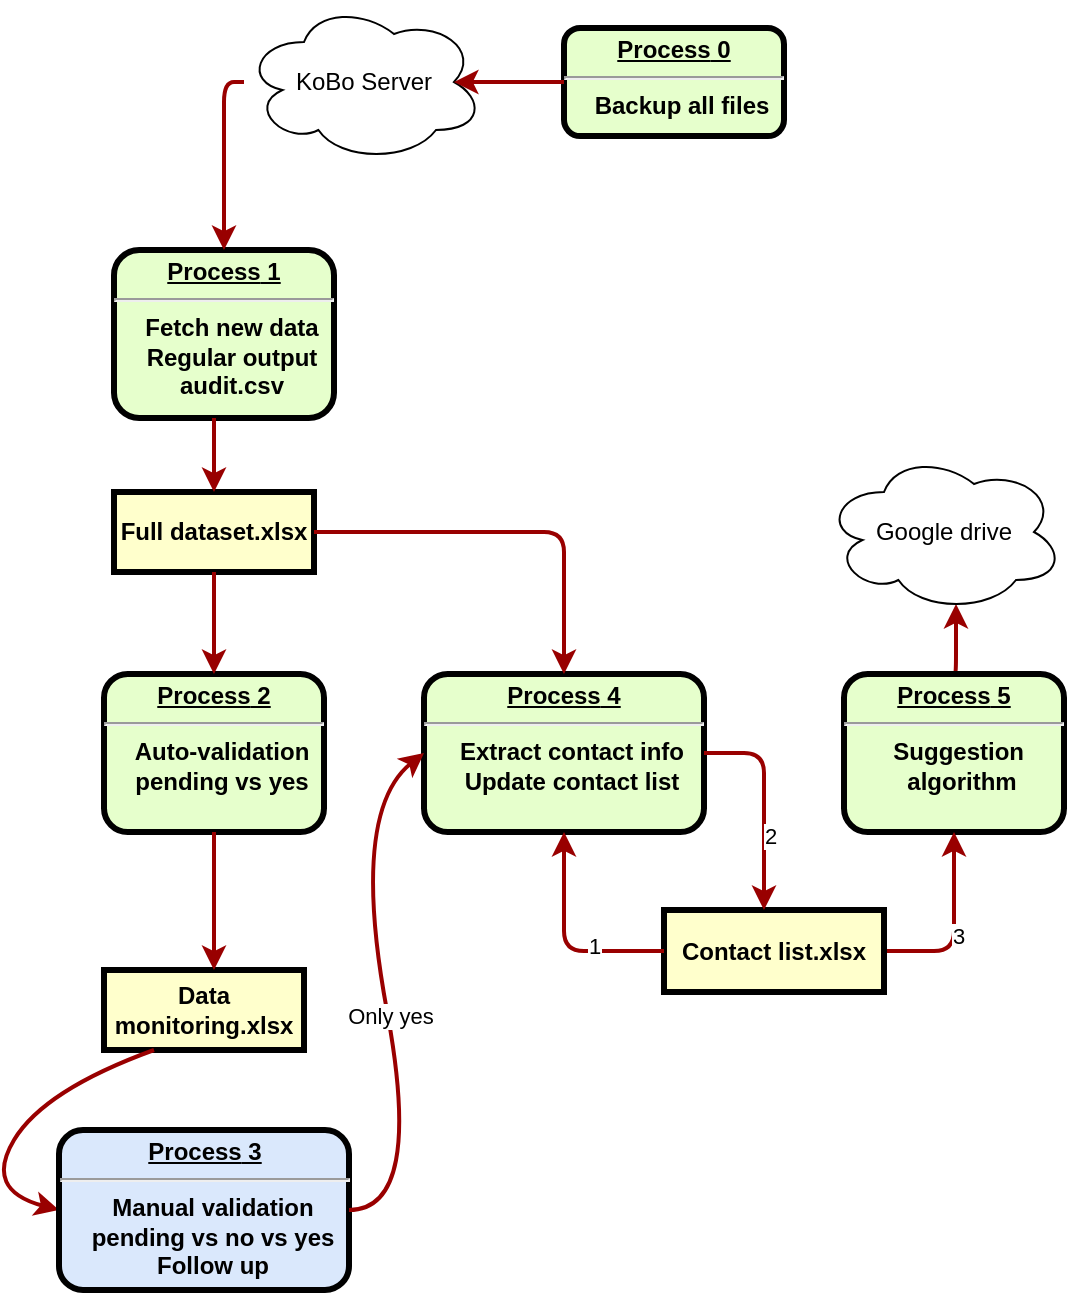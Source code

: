 <mxfile version="13.0.9" type="github"><diagram name="Page-1" id="c7558073-3199-34d8-9f00-42111426c3f3"><mxGraphModel dx="1422" dy="762" grid="1" gridSize="10" guides="1" tooltips="1" connect="1" arrows="1" fold="1" page="1" pageScale="1" pageWidth="2339" pageHeight="3300" background="#ffffff" math="0" shadow="0"><root><mxCell id="0"/><mxCell id="1" parent="0"/><mxCell id="Cm-i-Y8pmmeKXsAUA60I-96" value="KoBo Server" style="ellipse;shape=cloud;whiteSpace=wrap;html=1;" vertex="1" parent="1"><mxGeometry x="1300" y="116" width="120" height="80" as="geometry"/></mxCell><mxCell id="Cm-i-Y8pmmeKXsAUA60I-97" value="&lt;p style=&quot;margin: 0px ; margin-top: 4px ; text-align: center ; text-decoration: underline&quot;&gt;&lt;strong&gt;&lt;strong&gt;Process&lt;/strong&gt; 1&lt;br&gt;&lt;/strong&gt;&lt;/p&gt;&lt;hr&gt;&lt;p style=&quot;margin: 0px ; margin-left: 8px&quot;&gt;Fetch new data&lt;/p&gt;&lt;p style=&quot;margin: 0px 0px 0px 8px&quot;&gt;Regular output&lt;/p&gt;&lt;p style=&quot;margin: 0px ; margin-left: 8px&quot;&gt;audit.csv&lt;/p&gt;" style="verticalAlign=middle;align=center;overflow=fill;fontSize=12;fontFamily=Helvetica;html=1;rounded=1;fontStyle=1;strokeWidth=3;fillColor=#E6FFCC" vertex="1" parent="1"><mxGeometry x="1235" y="240" width="110" height="84" as="geometry"/></mxCell><mxCell id="Cm-i-Y8pmmeKXsAUA60I-98" value="&lt;p style=&quot;margin: 0px ; margin-top: 4px ; text-align: center ; text-decoration: underline&quot;&gt;&lt;strong&gt;&lt;strong&gt;Process&lt;/strong&gt;&amp;nbsp;2&lt;br&gt;&lt;/strong&gt;&lt;/p&gt;&lt;hr&gt;&lt;p style=&quot;margin: 0px ; margin-left: 8px&quot;&gt;Auto-validation&lt;/p&gt;&lt;p style=&quot;margin: 0px ; margin-left: 8px&quot;&gt;pending vs yes&lt;/p&gt;" style="verticalAlign=middle;align=center;overflow=fill;fontSize=12;fontFamily=Helvetica;html=1;rounded=1;fontStyle=1;strokeWidth=3;fillColor=#E6FFCC" vertex="1" parent="1"><mxGeometry x="1230" y="452" width="110" height="79" as="geometry"/></mxCell><mxCell id="Cm-i-Y8pmmeKXsAUA60I-99" value="Data monitoring.xlsx" style="whiteSpace=wrap;align=center;verticalAlign=middle;fontStyle=1;strokeWidth=3;fillColor=#FFFFCC" vertex="1" parent="1"><mxGeometry x="1230" y="600" width="100" height="40" as="geometry"/></mxCell><mxCell id="Cm-i-Y8pmmeKXsAUA60I-100" value="" style="edgeStyle=elbowEdgeStyle;elbow=horizontal;strokeColor=#990000;strokeWidth=2;entryX=0.5;entryY=0;entryDx=0;entryDy=0;" edge="1" parent="1" source="Cm-i-Y8pmmeKXsAUA60I-96" target="Cm-i-Y8pmmeKXsAUA60I-97"><mxGeometry width="100" height="100" relative="1" as="geometry"><mxPoint x="1279.5" y="280" as="sourcePoint"/><mxPoint x="1279.5" y="340" as="targetPoint"/><Array as="points"><mxPoint x="1290" y="200"/></Array></mxGeometry></mxCell><mxCell id="Cm-i-Y8pmmeKXsAUA60I-103" value="" style="edgeStyle=elbowEdgeStyle;elbow=vertical;strokeColor=#990000;strokeWidth=2;exitX=0.5;exitY=1;exitDx=0;exitDy=0;" edge="1" parent="1" source="Cm-i-Y8pmmeKXsAUA60I-98" target="Cm-i-Y8pmmeKXsAUA60I-99"><mxGeometry width="100" height="100" relative="1" as="geometry"><mxPoint x="1280" y="580" as="sourcePoint"/><mxPoint x="1335" y="630.71" as="targetPoint"/><Array as="points"><mxPoint x="1304" y="630.71"/></Array></mxGeometry></mxCell><mxCell id="Cm-i-Y8pmmeKXsAUA60I-104" value="" style="endArrow=classic;html=1;exitX=0.25;exitY=1;exitDx=0;exitDy=0;entryX=0;entryY=0.5;entryDx=0;entryDy=0;curved=1;strokeWidth=2;strokeColor=#990000;" edge="1" parent="1" source="Cm-i-Y8pmmeKXsAUA60I-99" target="Cm-i-Y8pmmeKXsAUA60I-105"><mxGeometry width="50" height="50" relative="1" as="geometry"><mxPoint x="1260" y="660" as="sourcePoint"/><mxPoint x="1350" y="770" as="targetPoint"/><Array as="points"><mxPoint x="1200" y="660"/><mxPoint x="1170" y="710"/></Array></mxGeometry></mxCell><mxCell id="Cm-i-Y8pmmeKXsAUA60I-105" value="&lt;p style=&quot;margin: 0px ; margin-top: 4px ; text-align: center ; text-decoration: underline&quot;&gt;&lt;strong&gt;&lt;strong&gt;Process&lt;/strong&gt; 3&lt;br&gt;&lt;/strong&gt;&lt;/p&gt;&lt;hr&gt;&lt;p style=&quot;margin: 0px ; margin-left: 8px&quot;&gt;Manual validation&lt;/p&gt;&lt;p style=&quot;margin: 0px ; margin-left: 8px&quot;&gt;pending vs no vs yes&lt;br&gt;&lt;/p&gt;&lt;p style=&quot;margin: 0px ; margin-left: 8px&quot;&gt;Follow up&lt;/p&gt;" style="verticalAlign=middle;align=center;overflow=fill;fontSize=12;fontFamily=Helvetica;html=1;rounded=1;fontStyle=1;strokeWidth=3;fillColor=#dae8fc;strokeColor=#000000;" vertex="1" parent="1"><mxGeometry x="1207.5" y="680" width="145" height="80" as="geometry"/></mxCell><mxCell id="Cm-i-Y8pmmeKXsAUA60I-106" value="Full dataset.xlsx" style="whiteSpace=wrap;align=center;verticalAlign=middle;fontStyle=1;strokeWidth=3;fillColor=#FFFFCC" vertex="1" parent="1"><mxGeometry x="1235" y="361" width="100" height="40" as="geometry"/></mxCell><mxCell id="Cm-i-Y8pmmeKXsAUA60I-108" value="" style="edgeStyle=elbowEdgeStyle;elbow=horizontal;strokeColor=#990000;strokeWidth=2;entryX=0.5;entryY=0;entryDx=0;entryDy=0;" edge="1" parent="1" source="Cm-i-Y8pmmeKXsAUA60I-97" target="Cm-i-Y8pmmeKXsAUA60I-106"><mxGeometry width="100" height="100" relative="1" as="geometry"><mxPoint x="1360" y="395.997" as="sourcePoint"/><mxPoint x="1360" y="456.11" as="targetPoint"/><Array as="points"/></mxGeometry></mxCell><mxCell id="Cm-i-Y8pmmeKXsAUA60I-109" value="&lt;p style=&quot;margin: 0px ; margin-top: 4px ; text-align: center ; text-decoration: underline&quot;&gt;&lt;strong&gt;&lt;strong&gt;Process&lt;/strong&gt;&amp;nbsp;4&lt;br&gt;&lt;/strong&gt;&lt;/p&gt;&lt;hr&gt;&lt;p style=&quot;margin: 0px ; margin-left: 8px&quot;&gt;Extract contact info&lt;/p&gt;&lt;p style=&quot;margin: 0px ; margin-left: 8px&quot;&gt;Update contact list&lt;/p&gt;" style="verticalAlign=middle;align=center;overflow=fill;fontSize=12;fontFamily=Helvetica;html=1;rounded=1;fontStyle=1;strokeWidth=3;fillColor=#E6FFCC" vertex="1" parent="1"><mxGeometry x="1390" y="452" width="140" height="79" as="geometry"/></mxCell><mxCell id="Cm-i-Y8pmmeKXsAUA60I-111" value="" style="edgeStyle=elbowEdgeStyle;elbow=horizontal;strokeColor=#990000;strokeWidth=2;exitX=1;exitY=0.5;exitDx=0;exitDy=0;" edge="1" parent="1" source="Cm-i-Y8pmmeKXsAUA60I-106" target="Cm-i-Y8pmmeKXsAUA60I-109"><mxGeometry width="100" height="100" relative="1" as="geometry"><mxPoint x="1435" y="441" as="sourcePoint"/><mxPoint x="1490" y="441" as="targetPoint"/><Array as="points"><mxPoint x="1460" y="430"/></Array></mxGeometry></mxCell><mxCell id="Cm-i-Y8pmmeKXsAUA60I-112" value="" style="endArrow=classic;html=1;exitX=1;exitY=0.5;exitDx=0;exitDy=0;entryX=0;entryY=0.5;entryDx=0;entryDy=0;curved=1;strokeWidth=2;strokeColor=#990000;" edge="1" parent="1" source="Cm-i-Y8pmmeKXsAUA60I-105" target="Cm-i-Y8pmmeKXsAUA60I-109"><mxGeometry width="50" height="50" relative="1" as="geometry"><mxPoint x="1265" y="650.0" as="sourcePoint"/><mxPoint x="1217.5" y="730" as="targetPoint"/><Array as="points"><mxPoint x="1390" y="720"/><mxPoint x="1353" y="521"/></Array></mxGeometry></mxCell><mxCell id="Cm-i-Y8pmmeKXsAUA60I-114" value="Only yes" style="edgeLabel;html=1;align=center;verticalAlign=middle;resizable=0;points=[];" vertex="1" connectable="0" parent="Cm-i-Y8pmmeKXsAUA60I-112"><mxGeometry x="-0.053" y="-1" relative="1" as="geometry"><mxPoint as="offset"/></mxGeometry></mxCell><mxCell id="Cm-i-Y8pmmeKXsAUA60I-129" style="edgeStyle=orthogonalEdgeStyle;rounded=1;orthogonalLoop=1;jettySize=auto;html=1;exitX=0.5;exitY=0;exitDx=0;exitDy=0;entryX=0.55;entryY=0.95;entryDx=0;entryDy=0;entryPerimeter=0;strokeColor=#990000;strokeWidth=2;" edge="1" parent="1" source="Cm-i-Y8pmmeKXsAUA60I-115" target="Cm-i-Y8pmmeKXsAUA60I-128"><mxGeometry relative="1" as="geometry"/></mxCell><mxCell id="Cm-i-Y8pmmeKXsAUA60I-115" value="&lt;p style=&quot;margin: 0px ; margin-top: 4px ; text-align: center ; text-decoration: underline&quot;&gt;&lt;strong&gt;&lt;strong&gt;Process&lt;/strong&gt;&amp;nbsp;5&lt;br&gt;&lt;/strong&gt;&lt;/p&gt;&lt;hr&gt;&lt;p style=&quot;margin: 0px ; margin-left: 8px&quot;&gt;Suggestion&amp;nbsp;&lt;/p&gt;&lt;p style=&quot;margin: 0px ; margin-left: 8px&quot;&gt;algorithm&lt;/p&gt;&lt;p style=&quot;margin: 0px ; margin-left: 8px&quot;&gt;&lt;br&gt;&lt;/p&gt;" style="verticalAlign=middle;align=center;overflow=fill;fontSize=12;fontFamily=Helvetica;html=1;rounded=1;fontStyle=1;strokeWidth=3;fillColor=#E6FFCC" vertex="1" parent="1"><mxGeometry x="1600" y="452" width="110" height="79" as="geometry"/></mxCell><mxCell id="Cm-i-Y8pmmeKXsAUA60I-126" style="edgeStyle=orthogonalEdgeStyle;orthogonalLoop=1;jettySize=auto;html=1;exitX=1;exitY=0.5;exitDx=0;exitDy=0;entryX=0.5;entryY=1;entryDx=0;entryDy=0;strokeColor=#990000;strokeWidth=2;rounded=1;" edge="1" parent="1" source="Cm-i-Y8pmmeKXsAUA60I-117" target="Cm-i-Y8pmmeKXsAUA60I-115"><mxGeometry relative="1" as="geometry"/></mxCell><mxCell id="Cm-i-Y8pmmeKXsAUA60I-127" value="3" style="edgeLabel;html=1;align=center;verticalAlign=middle;resizable=0;points=[];" vertex="1" connectable="0" parent="Cm-i-Y8pmmeKXsAUA60I-126"><mxGeometry x="-0.259" y="9" relative="1" as="geometry"><mxPoint x="11" y="-8" as="offset"/></mxGeometry></mxCell><mxCell id="Cm-i-Y8pmmeKXsAUA60I-117" value="Contact list.xlsx" style="whiteSpace=wrap;align=center;verticalAlign=middle;fontStyle=1;strokeWidth=3;fillColor=#FFFFCC" vertex="1" parent="1"><mxGeometry x="1510" y="570" width="110" height="41" as="geometry"/></mxCell><mxCell id="Cm-i-Y8pmmeKXsAUA60I-118" value="" style="edgeStyle=elbowEdgeStyle;elbow=horizontal;strokeColor=#990000;strokeWidth=2;exitX=0;exitY=0.5;exitDx=0;exitDy=0;entryX=0.5;entryY=1;entryDx=0;entryDy=0;" edge="1" parent="1" source="Cm-i-Y8pmmeKXsAUA60I-117" target="Cm-i-Y8pmmeKXsAUA60I-109"><mxGeometry width="100" height="100" relative="1" as="geometry"><mxPoint x="1535" y="591" as="sourcePoint"/><mxPoint x="1585" y="591" as="targetPoint"/><Array as="points"><mxPoint x="1460" y="590"/></Array></mxGeometry></mxCell><mxCell id="Cm-i-Y8pmmeKXsAUA60I-124" value="1" style="edgeLabel;html=1;align=center;verticalAlign=middle;resizable=0;points=[];" vertex="1" connectable="0" parent="Cm-i-Y8pmmeKXsAUA60I-118"><mxGeometry x="-0.364" y="-3" relative="1" as="geometry"><mxPoint as="offset"/></mxGeometry></mxCell><mxCell id="Cm-i-Y8pmmeKXsAUA60I-119" value="&lt;p style=&quot;margin: 0px ; margin-top: 4px ; text-align: center ; text-decoration: underline&quot;&gt;&lt;strong&gt;&lt;strong&gt;Process&lt;/strong&gt; 0&lt;br&gt;&lt;/strong&gt;&lt;/p&gt;&lt;hr&gt;&lt;p style=&quot;margin: 0px ; margin-left: 8px&quot;&gt;Backup all files&lt;/p&gt;" style="verticalAlign=middle;align=center;overflow=fill;fontSize=12;fontFamily=Helvetica;html=1;rounded=1;fontStyle=1;strokeWidth=3;fillColor=#E6FFCC" vertex="1" parent="1"><mxGeometry x="1460" y="129" width="110" height="54" as="geometry"/></mxCell><mxCell id="Cm-i-Y8pmmeKXsAUA60I-120" value="" style="edgeStyle=elbowEdgeStyle;elbow=horizontal;strokeColor=#990000;strokeWidth=2;exitX=0;exitY=0.5;exitDx=0;exitDy=0;entryX=0.875;entryY=0.5;entryDx=0;entryDy=0;entryPerimeter=0;" edge="1" parent="1" source="Cm-i-Y8pmmeKXsAUA60I-119" target="Cm-i-Y8pmmeKXsAUA60I-96"><mxGeometry width="100" height="100" relative="1" as="geometry"><mxPoint x="1537" y="266.887" as="sourcePoint"/><mxPoint x="1567.5" y="217" as="targetPoint"/><Array as="points"><mxPoint x="1450" y="156"/></Array></mxGeometry></mxCell><mxCell id="Cm-i-Y8pmmeKXsAUA60I-121" value="" style="edgeStyle=elbowEdgeStyle;elbow=horizontal;strokeColor=#990000;strokeWidth=2;exitX=1;exitY=0.5;exitDx=0;exitDy=0;" edge="1" parent="1" source="Cm-i-Y8pmmeKXsAUA60I-109" target="Cm-i-Y8pmmeKXsAUA60I-117"><mxGeometry width="100" height="100" relative="1" as="geometry"><mxPoint x="1720" y="670.0" as="sourcePoint"/><mxPoint x="1680" y="588.5" as="targetPoint"/><Array as="points"><mxPoint x="1560" y="580"/></Array></mxGeometry></mxCell><mxCell id="Cm-i-Y8pmmeKXsAUA60I-125" value="2" style="edgeLabel;html=1;align=center;verticalAlign=middle;resizable=0;points=[];" vertex="1" connectable="0" parent="Cm-i-Y8pmmeKXsAUA60I-121"><mxGeometry x="0.311" y="3" relative="1" as="geometry"><mxPoint as="offset"/></mxGeometry></mxCell><mxCell id="Cm-i-Y8pmmeKXsAUA60I-123" value="" style="edgeStyle=elbowEdgeStyle;elbow=vertical;strokeColor=#990000;strokeWidth=2;entryX=0.5;entryY=0;entryDx=0;entryDy=0;exitX=0.5;exitY=1;exitDx=0;exitDy=0;" edge="1" parent="1" source="Cm-i-Y8pmmeKXsAUA60I-106" target="Cm-i-Y8pmmeKXsAUA60I-98"><mxGeometry width="100" height="100" relative="1" as="geometry"><mxPoint x="1280" y="420" as="sourcePoint"/><mxPoint x="1284.66" y="436.0" as="targetPoint"/><Array as="points"/></mxGeometry></mxCell><mxCell id="Cm-i-Y8pmmeKXsAUA60I-128" value="Google drive" style="ellipse;shape=cloud;whiteSpace=wrap;html=1;" vertex="1" parent="1"><mxGeometry x="1590" y="341" width="120" height="80" as="geometry"/></mxCell></root></mxGraphModel></diagram></mxfile>